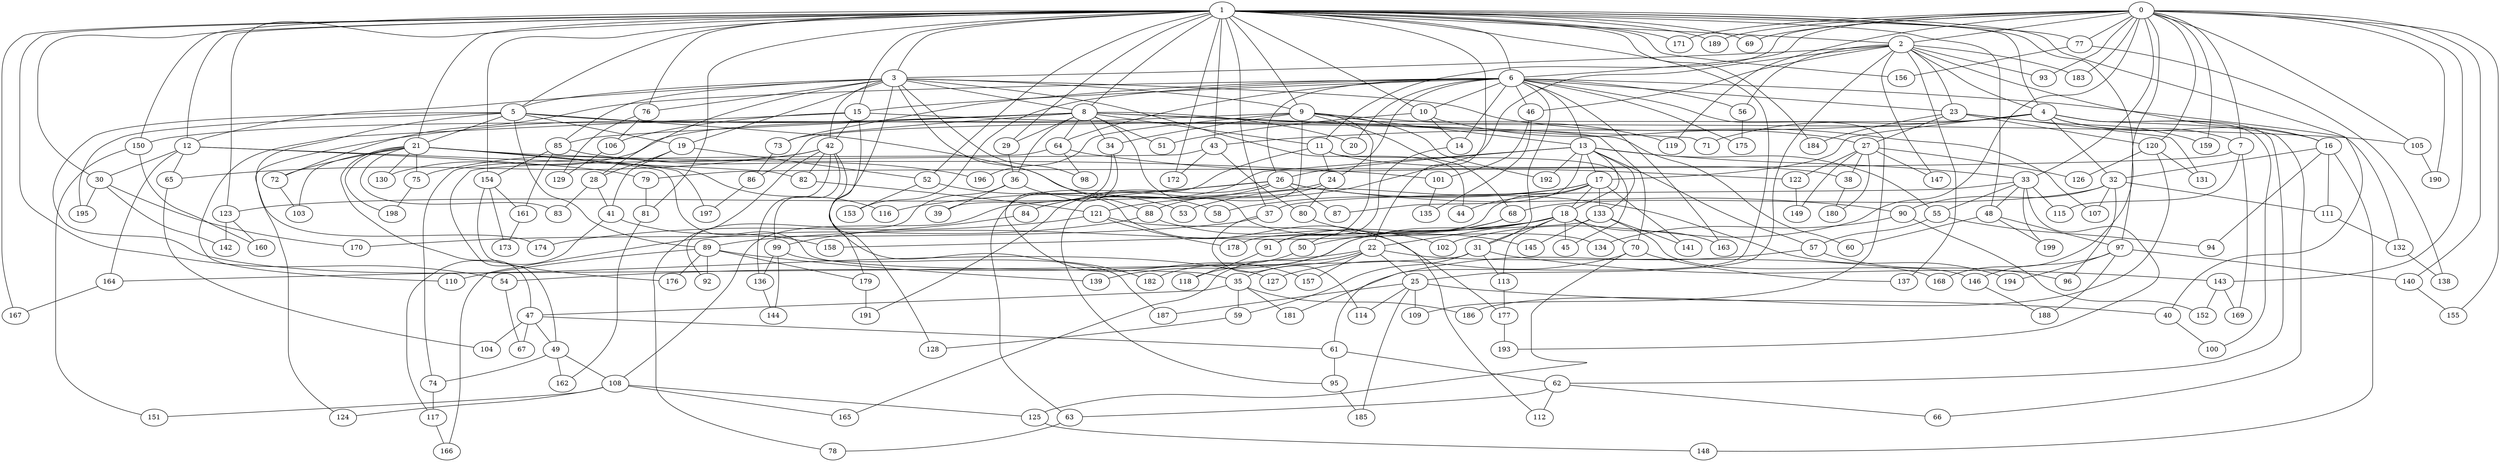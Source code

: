 graph g {0;1;2;3;4;5;6;7;8;9;10;11;12;13;14;15;16;17;18;19;20;21;22;23;24;25;26;27;28;29;30;31;32;33;34;35;36;37;38;39;40;41;42;43;44;45;46;47;48;49;50;51;52;53;54;55;56;57;58;59;60;61;62;63;64;65;66;67;68;69;70;71;72;73;74;75;76;77;78;79;80;81;82;83;84;85;86;87;88;89;90;91;92;93;94;95;96;97;98;99;100;101;102;103;104;105;106;107;108;109;110;111;112;113;114;115;116;117;118;119;120;121;122;123;124;125;126;127;128;129;130;131;132;133;134;135;136;137;138;139;140;141;142;143;144;145;146;147;148;149;150;151;152;153;154;155;156;157;158;159;160;161;162;163;164;165;166;167;168;169;170;171;172;173;174;175;176;177;178;179;180;181;182;183;184;185;186;187;188;189;190;191;192;193;194;195;196;197;198;199;0 -- 2;0 -- 6;0 -- 7;0 -- 11;0 -- 33;0 -- 69;0 -- 77;0 -- 93;0 -- 102;0 -- 105;0 -- 119;0 -- 120;0 -- 140;0 -- 143;0 -- 155;0 -- 159;0 -- 168;0 -- 171;0 -- 183;0 -- 189;0 -- 190;1 -- 2;1 -- 3;1 -- 4;1 -- 5;1 -- 6;1 -- 8;1 -- 9;1 -- 10;1 -- 12;1 -- 15;1 -- 21;1 -- 22;1 -- 29;1 -- 30;1 -- 37;1 -- 40;1 -- 43;1 -- 48;1 -- 52;1 -- 54;1 -- 61;1 -- 69;1 -- 76;1 -- 77;1 -- 81;1 -- 97;1 -- 123;1 -- 150;1 -- 154;1 -- 156;1 -- 167;1 -- 171;1 -- 172;1 -- 184;1 -- 189;2 -- 3;2 -- 4;2 -- 16;2 -- 23;2 -- 25;2 -- 46;2 -- 56;2 -- 93;2 -- 121;2 -- 137;2 -- 147;2 -- 183;3 -- 5;3 -- 8;3 -- 9;3 -- 12;3 -- 19;3 -- 28;3 -- 42;3 -- 44;3 -- 76;3 -- 85;3 -- 88;3 -- 98;3 -- 107;3 -- 179;4 -- 7;4 -- 16;4 -- 17;4 -- 32;4 -- 43;4 -- 62;4 -- 66;4 -- 71;4 -- 86;4 -- 100;5 -- 19;5 -- 21;5 -- 58;5 -- 70;5 -- 89;5 -- 127;5 -- 174;5 -- 195;6 -- 10;6 -- 13;6 -- 14;6 -- 15;6 -- 20;6 -- 23;6 -- 24;6 -- 26;6 -- 31;6 -- 46;6 -- 56;6 -- 64;6 -- 72;6 -- 73;6 -- 109;6 -- 132;6 -- 153;6 -- 163;6 -- 175;7 -- 79;7 -- 115;7 -- 169;8 -- 11;8 -- 20;8 -- 29;8 -- 34;8 -- 36;8 -- 51;8 -- 60;8 -- 64;8 -- 71;8 -- 73;8 -- 85;8 -- 124;8 -- 134;8 -- 150;9 -- 13;9 -- 34;9 -- 68;9 -- 91;9 -- 95;9 -- 119;9 -- 130;9 -- 192;9 -- 196;10 -- 14;10 -- 27;10 -- 51;11 -- 24;11 -- 38;11 -- 45;11 -- 63;12 -- 30;12 -- 65;12 -- 79;12 -- 82;12 -- 164;13 -- 17;13 -- 18;13 -- 26;13 -- 33;13 -- 55;13 -- 57;13 -- 84;13 -- 87;13 -- 133;13 -- 192;14 -- 50;15 -- 42;15 -- 105;15 -- 106;15 -- 110;15 -- 128;16 -- 32;16 -- 94;16 -- 111;16 -- 148;17 -- 18;17 -- 44;17 -- 53;17 -- 58;17 -- 133;17 -- 141;17 -- 178;18 -- 22;18 -- 31;18 -- 45;18 -- 50;18 -- 70;18 -- 89;18 -- 113;18 -- 139;18 -- 163;19 -- 28;19 -- 41;19 -- 52;21 -- 35;21 -- 47;21 -- 72;21 -- 75;21 -- 83;21 -- 101;21 -- 103;21 -- 116;21 -- 130;21 -- 197;21 -- 198;22 -- 25;22 -- 35;22 -- 54;22 -- 157;22 -- 165;22 -- 168;23 -- 27;23 -- 120;23 -- 131;23 -- 159;23 -- 184;24 -- 80;24 -- 88;24 -- 123;25 -- 40;25 -- 109;25 -- 114;25 -- 185;25 -- 187;26 -- 84;26 -- 87;26 -- 90;26 -- 108;26 -- 116;26 -- 191;26 -- 194;27 -- 38;27 -- 122;27 -- 126;27 -- 147;27 -- 149;27 -- 180;28 -- 41;28 -- 83;29 -- 36;30 -- 142;30 -- 170;30 -- 195;31 -- 59;31 -- 113;31 -- 143;31 -- 164;32 -- 68;32 -- 90;32 -- 96;32 -- 107;32 -- 111;33 -- 37;33 -- 48;33 -- 55;33 -- 115;33 -- 193;33 -- 199;34 -- 39;34 -- 157;35 -- 47;35 -- 59;35 -- 181;35 -- 186;36 -- 39;36 -- 92;36 -- 112;37 -- 114;37 -- 170;38 -- 180;40 -- 100;41 -- 117;41 -- 158;42 -- 65;42 -- 75;42 -- 78;42 -- 82;42 -- 99;42 -- 136;42 -- 182;43 -- 49;43 -- 80;43 -- 172;46 -- 101;46 -- 135;47 -- 49;47 -- 61;47 -- 67;47 -- 104;48 -- 60;48 -- 97;48 -- 199;49 -- 74;49 -- 108;49 -- 162;50 -- 182;52 -- 53;52 -- 153;54 -- 67;55 -- 57;55 -- 94;56 -- 175;57 -- 96;57 -- 181;59 -- 128;61 -- 62;61 -- 95;62 -- 63;62 -- 66;62 -- 112;63 -- 78;64 -- 74;64 -- 98;64 -- 122;65 -- 104;68 -- 91;68 -- 118;70 -- 125;70 -- 127;70 -- 137;72 -- 103;73 -- 86;74 -- 117;75 -- 198;76 -- 106;76 -- 129;77 -- 138;77 -- 156;79 -- 81;80 -- 145;81 -- 162;82 -- 121;84 -- 99;85 -- 154;85 -- 161;85 -- 196;86 -- 197;88 -- 102;88 -- 166;89 -- 92;89 -- 110;89 -- 139;89 -- 176;89 -- 179;90 -- 134;90 -- 152;91 -- 118;95 -- 185;97 -- 140;97 -- 146;97 -- 188;97 -- 194;99 -- 136;99 -- 144;99 -- 187;101 -- 135;105 -- 190;106 -- 129;108 -- 124;108 -- 125;108 -- 151;108 -- 165;111 -- 132;113 -- 177;117 -- 166;120 -- 126;120 -- 131;120 -- 186;121 -- 174;121 -- 177;121 -- 178;122 -- 149;123 -- 142;123 -- 160;125 -- 148;132 -- 138;133 -- 141;133 -- 145;133 -- 146;133 -- 158;136 -- 144;140 -- 155;143 -- 152;143 -- 169;146 -- 188;150 -- 151;150 -- 160;154 -- 161;154 -- 173;154 -- 176;161 -- 173;164 -- 167;177 -- 193;179 -- 191;}